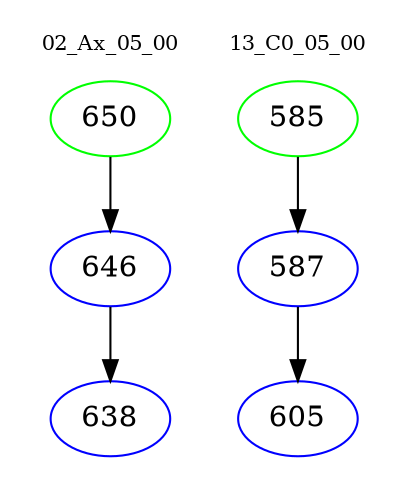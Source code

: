digraph{
subgraph cluster_0 {
color = white
label = "02_Ax_05_00";
fontsize=10;
T0_650 [label="650", color="green"]
T0_650 -> T0_646 [color="black"]
T0_646 [label="646", color="blue"]
T0_646 -> T0_638 [color="black"]
T0_638 [label="638", color="blue"]
}
subgraph cluster_1 {
color = white
label = "13_C0_05_00";
fontsize=10;
T1_585 [label="585", color="green"]
T1_585 -> T1_587 [color="black"]
T1_587 [label="587", color="blue"]
T1_587 -> T1_605 [color="black"]
T1_605 [label="605", color="blue"]
}
}
